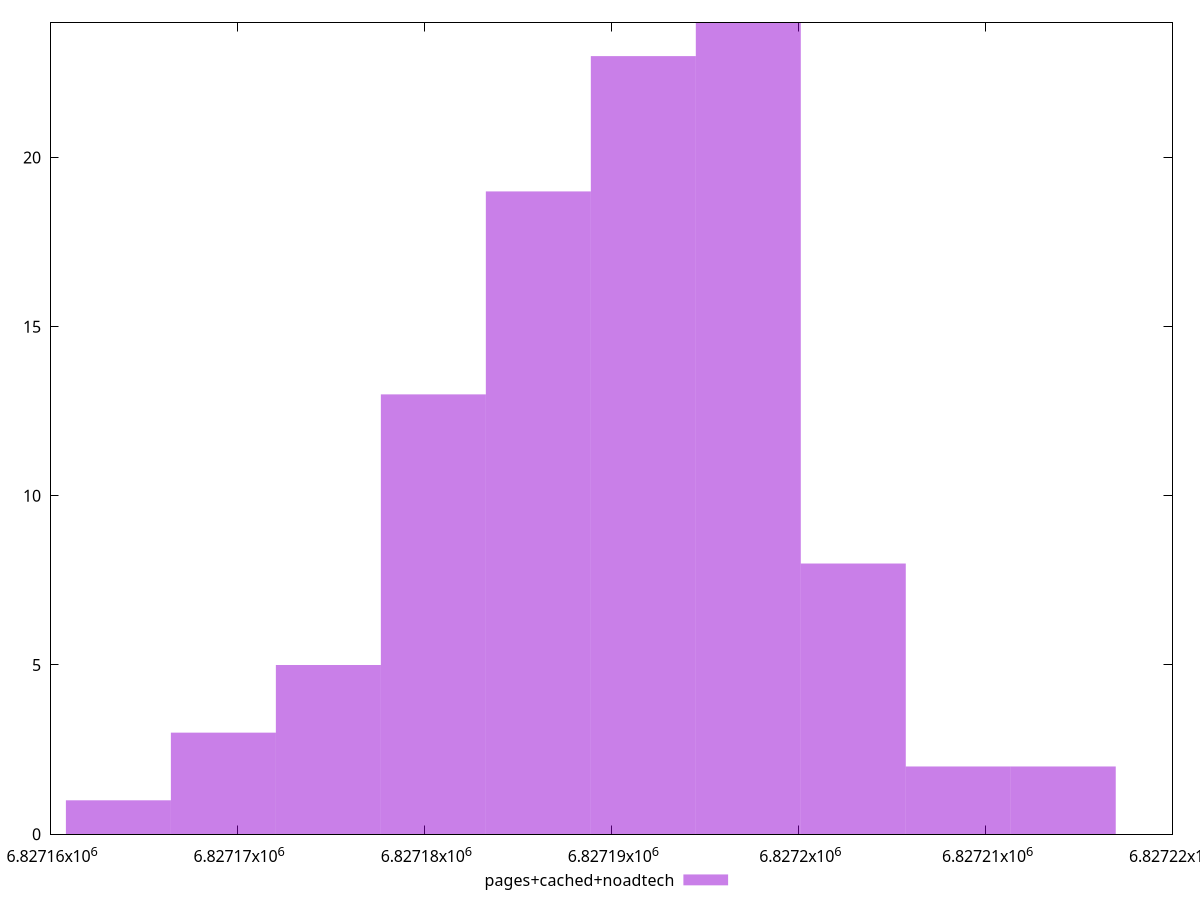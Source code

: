 $_pagesCachedNoadtech <<EOF
6827197.325650338 24
6827191.713961623 23
6827186.102272908 19
6827180.490584193 13
6827169.267206763 3
6827214.160716482 2
6827174.878895478 5
6827202.937339053 8
6827208.549027768 2
6827163.655518048 1
EOF
set key outside below
set terminal pngcairo
set output "report_00005_2020-11-02T22-26-11.212Z/total-byte-weight/pages+cached+noadtech//raw_hist.png"
set yrange [0:24]
set boxwidth 5.611688714930292
set style fill transparent solid 0.5 noborder
plot $_pagesCachedNoadtech title "pages+cached+noadtech" with boxes ,